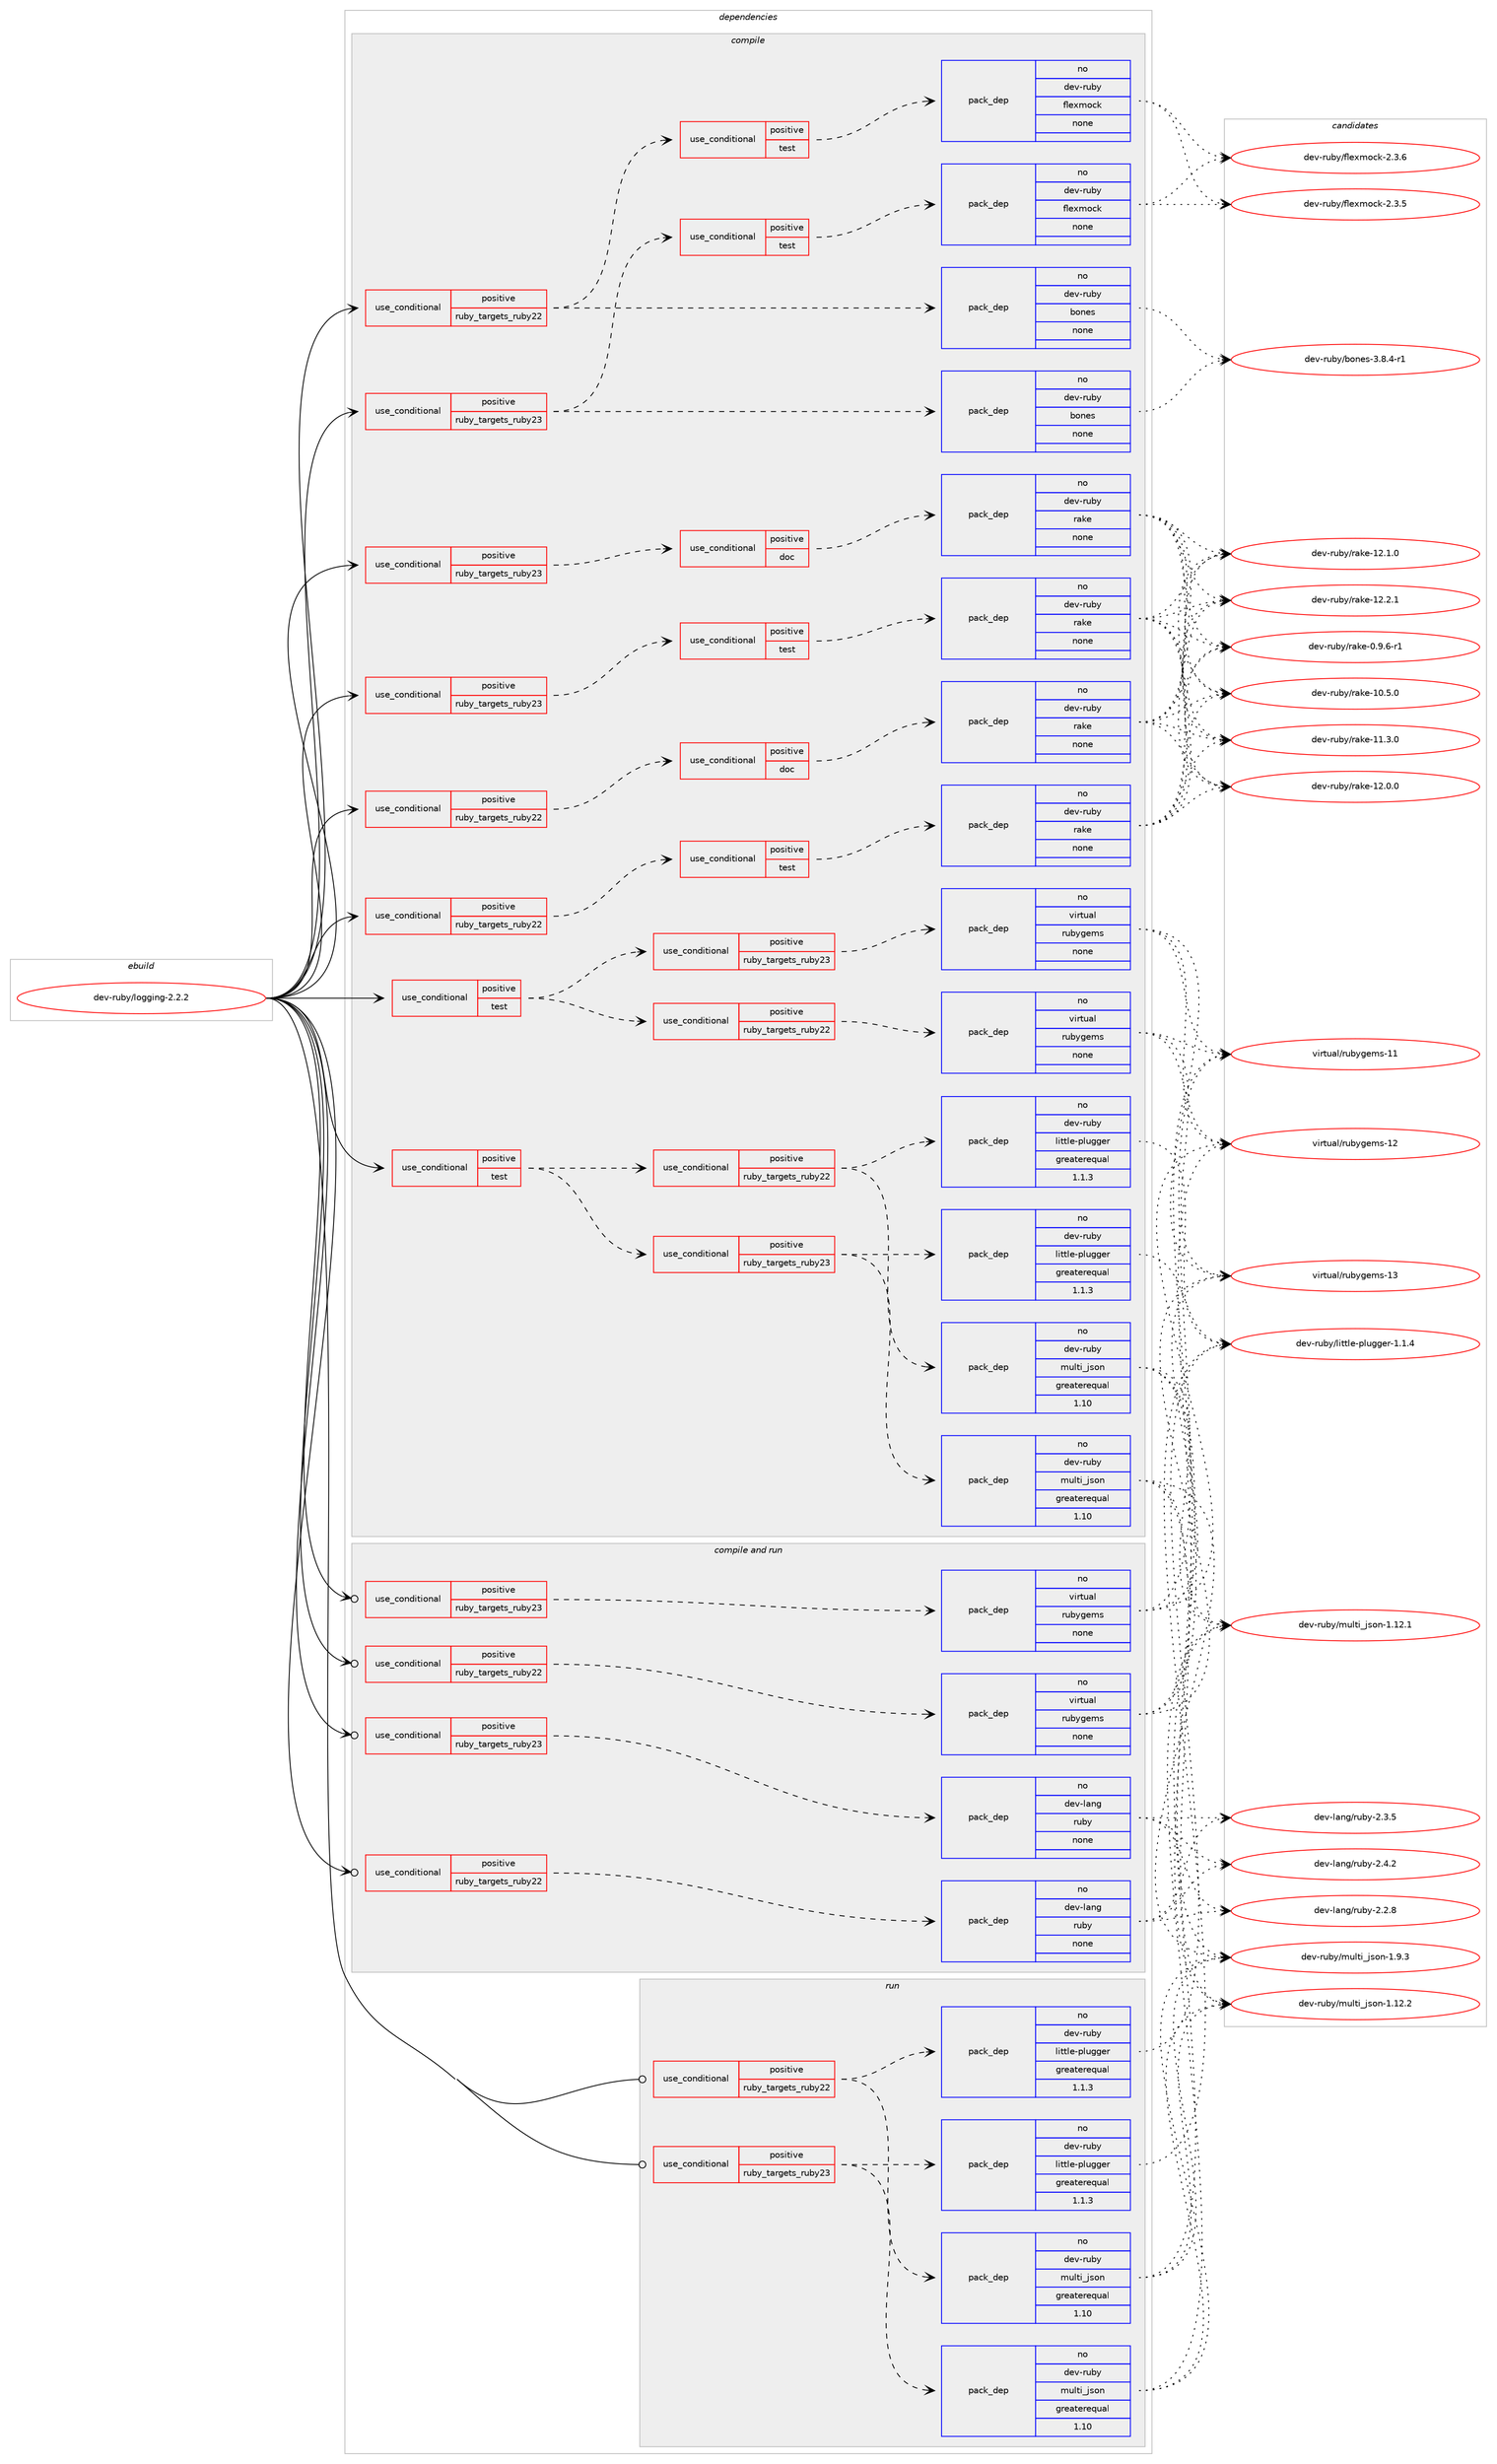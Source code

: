 digraph prolog {

# *************
# Graph options
# *************

newrank=true;
concentrate=true;
compound=true;
graph [rankdir=LR,fontname=Helvetica,fontsize=10,ranksep=1.5];#, ranksep=2.5, nodesep=0.2];
edge  [arrowhead=vee];
node  [fontname=Helvetica,fontsize=10];

# **********
# The ebuild
# **********

subgraph cluster_leftcol {
color=gray;
rank=same;
label=<<i>ebuild</i>>;
id [label="dev-ruby/logging-2.2.2", color=red, width=4, href="../dev-ruby/logging-2.2.2.svg"];
}

# ****************
# The dependencies
# ****************

subgraph cluster_midcol {
color=gray;
label=<<i>dependencies</i>>;
subgraph cluster_compile {
fillcolor="#eeeeee";
style=filled;
label=<<i>compile</i>>;
subgraph cond60792 {
dependency246035 [label=<<TABLE BORDER="0" CELLBORDER="1" CELLSPACING="0" CELLPADDING="4"><TR><TD ROWSPAN="3" CELLPADDING="10">use_conditional</TD></TR><TR><TD>positive</TD></TR><TR><TD>ruby_targets_ruby22</TD></TR></TABLE>>, shape=none, color=red];
subgraph cond60793 {
dependency246036 [label=<<TABLE BORDER="0" CELLBORDER="1" CELLSPACING="0" CELLPADDING="4"><TR><TD ROWSPAN="3" CELLPADDING="10">use_conditional</TD></TR><TR><TD>positive</TD></TR><TR><TD>doc</TD></TR></TABLE>>, shape=none, color=red];
subgraph pack181152 {
dependency246037 [label=<<TABLE BORDER="0" CELLBORDER="1" CELLSPACING="0" CELLPADDING="4" WIDTH="220"><TR><TD ROWSPAN="6" CELLPADDING="30">pack_dep</TD></TR><TR><TD WIDTH="110">no</TD></TR><TR><TD>dev-ruby</TD></TR><TR><TD>rake</TD></TR><TR><TD>none</TD></TR><TR><TD></TD></TR></TABLE>>, shape=none, color=blue];
}
dependency246036:e -> dependency246037:w [weight=20,style="dashed",arrowhead="vee"];
}
dependency246035:e -> dependency246036:w [weight=20,style="dashed",arrowhead="vee"];
}
id:e -> dependency246035:w [weight=20,style="solid",arrowhead="vee"];
subgraph cond60794 {
dependency246038 [label=<<TABLE BORDER="0" CELLBORDER="1" CELLSPACING="0" CELLPADDING="4"><TR><TD ROWSPAN="3" CELLPADDING="10">use_conditional</TD></TR><TR><TD>positive</TD></TR><TR><TD>ruby_targets_ruby22</TD></TR></TABLE>>, shape=none, color=red];
subgraph cond60795 {
dependency246039 [label=<<TABLE BORDER="0" CELLBORDER="1" CELLSPACING="0" CELLPADDING="4"><TR><TD ROWSPAN="3" CELLPADDING="10">use_conditional</TD></TR><TR><TD>positive</TD></TR><TR><TD>test</TD></TR></TABLE>>, shape=none, color=red];
subgraph pack181153 {
dependency246040 [label=<<TABLE BORDER="0" CELLBORDER="1" CELLSPACING="0" CELLPADDING="4" WIDTH="220"><TR><TD ROWSPAN="6" CELLPADDING="30">pack_dep</TD></TR><TR><TD WIDTH="110">no</TD></TR><TR><TD>dev-ruby</TD></TR><TR><TD>rake</TD></TR><TR><TD>none</TD></TR><TR><TD></TD></TR></TABLE>>, shape=none, color=blue];
}
dependency246039:e -> dependency246040:w [weight=20,style="dashed",arrowhead="vee"];
}
dependency246038:e -> dependency246039:w [weight=20,style="dashed",arrowhead="vee"];
}
id:e -> dependency246038:w [weight=20,style="solid",arrowhead="vee"];
subgraph cond60796 {
dependency246041 [label=<<TABLE BORDER="0" CELLBORDER="1" CELLSPACING="0" CELLPADDING="4"><TR><TD ROWSPAN="3" CELLPADDING="10">use_conditional</TD></TR><TR><TD>positive</TD></TR><TR><TD>ruby_targets_ruby22</TD></TR></TABLE>>, shape=none, color=red];
subgraph pack181154 {
dependency246042 [label=<<TABLE BORDER="0" CELLBORDER="1" CELLSPACING="0" CELLPADDING="4" WIDTH="220"><TR><TD ROWSPAN="6" CELLPADDING="30">pack_dep</TD></TR><TR><TD WIDTH="110">no</TD></TR><TR><TD>dev-ruby</TD></TR><TR><TD>bones</TD></TR><TR><TD>none</TD></TR><TR><TD></TD></TR></TABLE>>, shape=none, color=blue];
}
dependency246041:e -> dependency246042:w [weight=20,style="dashed",arrowhead="vee"];
subgraph cond60797 {
dependency246043 [label=<<TABLE BORDER="0" CELLBORDER="1" CELLSPACING="0" CELLPADDING="4"><TR><TD ROWSPAN="3" CELLPADDING="10">use_conditional</TD></TR><TR><TD>positive</TD></TR><TR><TD>test</TD></TR></TABLE>>, shape=none, color=red];
subgraph pack181155 {
dependency246044 [label=<<TABLE BORDER="0" CELLBORDER="1" CELLSPACING="0" CELLPADDING="4" WIDTH="220"><TR><TD ROWSPAN="6" CELLPADDING="30">pack_dep</TD></TR><TR><TD WIDTH="110">no</TD></TR><TR><TD>dev-ruby</TD></TR><TR><TD>flexmock</TD></TR><TR><TD>none</TD></TR><TR><TD></TD></TR></TABLE>>, shape=none, color=blue];
}
dependency246043:e -> dependency246044:w [weight=20,style="dashed",arrowhead="vee"];
}
dependency246041:e -> dependency246043:w [weight=20,style="dashed",arrowhead="vee"];
}
id:e -> dependency246041:w [weight=20,style="solid",arrowhead="vee"];
subgraph cond60798 {
dependency246045 [label=<<TABLE BORDER="0" CELLBORDER="1" CELLSPACING="0" CELLPADDING="4"><TR><TD ROWSPAN="3" CELLPADDING="10">use_conditional</TD></TR><TR><TD>positive</TD></TR><TR><TD>ruby_targets_ruby23</TD></TR></TABLE>>, shape=none, color=red];
subgraph cond60799 {
dependency246046 [label=<<TABLE BORDER="0" CELLBORDER="1" CELLSPACING="0" CELLPADDING="4"><TR><TD ROWSPAN="3" CELLPADDING="10">use_conditional</TD></TR><TR><TD>positive</TD></TR><TR><TD>doc</TD></TR></TABLE>>, shape=none, color=red];
subgraph pack181156 {
dependency246047 [label=<<TABLE BORDER="0" CELLBORDER="1" CELLSPACING="0" CELLPADDING="4" WIDTH="220"><TR><TD ROWSPAN="6" CELLPADDING="30">pack_dep</TD></TR><TR><TD WIDTH="110">no</TD></TR><TR><TD>dev-ruby</TD></TR><TR><TD>rake</TD></TR><TR><TD>none</TD></TR><TR><TD></TD></TR></TABLE>>, shape=none, color=blue];
}
dependency246046:e -> dependency246047:w [weight=20,style="dashed",arrowhead="vee"];
}
dependency246045:e -> dependency246046:w [weight=20,style="dashed",arrowhead="vee"];
}
id:e -> dependency246045:w [weight=20,style="solid",arrowhead="vee"];
subgraph cond60800 {
dependency246048 [label=<<TABLE BORDER="0" CELLBORDER="1" CELLSPACING="0" CELLPADDING="4"><TR><TD ROWSPAN="3" CELLPADDING="10">use_conditional</TD></TR><TR><TD>positive</TD></TR><TR><TD>ruby_targets_ruby23</TD></TR></TABLE>>, shape=none, color=red];
subgraph cond60801 {
dependency246049 [label=<<TABLE BORDER="0" CELLBORDER="1" CELLSPACING="0" CELLPADDING="4"><TR><TD ROWSPAN="3" CELLPADDING="10">use_conditional</TD></TR><TR><TD>positive</TD></TR><TR><TD>test</TD></TR></TABLE>>, shape=none, color=red];
subgraph pack181157 {
dependency246050 [label=<<TABLE BORDER="0" CELLBORDER="1" CELLSPACING="0" CELLPADDING="4" WIDTH="220"><TR><TD ROWSPAN="6" CELLPADDING="30">pack_dep</TD></TR><TR><TD WIDTH="110">no</TD></TR><TR><TD>dev-ruby</TD></TR><TR><TD>rake</TD></TR><TR><TD>none</TD></TR><TR><TD></TD></TR></TABLE>>, shape=none, color=blue];
}
dependency246049:e -> dependency246050:w [weight=20,style="dashed",arrowhead="vee"];
}
dependency246048:e -> dependency246049:w [weight=20,style="dashed",arrowhead="vee"];
}
id:e -> dependency246048:w [weight=20,style="solid",arrowhead="vee"];
subgraph cond60802 {
dependency246051 [label=<<TABLE BORDER="0" CELLBORDER="1" CELLSPACING="0" CELLPADDING="4"><TR><TD ROWSPAN="3" CELLPADDING="10">use_conditional</TD></TR><TR><TD>positive</TD></TR><TR><TD>ruby_targets_ruby23</TD></TR></TABLE>>, shape=none, color=red];
subgraph pack181158 {
dependency246052 [label=<<TABLE BORDER="0" CELLBORDER="1" CELLSPACING="0" CELLPADDING="4" WIDTH="220"><TR><TD ROWSPAN="6" CELLPADDING="30">pack_dep</TD></TR><TR><TD WIDTH="110">no</TD></TR><TR><TD>dev-ruby</TD></TR><TR><TD>bones</TD></TR><TR><TD>none</TD></TR><TR><TD></TD></TR></TABLE>>, shape=none, color=blue];
}
dependency246051:e -> dependency246052:w [weight=20,style="dashed",arrowhead="vee"];
subgraph cond60803 {
dependency246053 [label=<<TABLE BORDER="0" CELLBORDER="1" CELLSPACING="0" CELLPADDING="4"><TR><TD ROWSPAN="3" CELLPADDING="10">use_conditional</TD></TR><TR><TD>positive</TD></TR><TR><TD>test</TD></TR></TABLE>>, shape=none, color=red];
subgraph pack181159 {
dependency246054 [label=<<TABLE BORDER="0" CELLBORDER="1" CELLSPACING="0" CELLPADDING="4" WIDTH="220"><TR><TD ROWSPAN="6" CELLPADDING="30">pack_dep</TD></TR><TR><TD WIDTH="110">no</TD></TR><TR><TD>dev-ruby</TD></TR><TR><TD>flexmock</TD></TR><TR><TD>none</TD></TR><TR><TD></TD></TR></TABLE>>, shape=none, color=blue];
}
dependency246053:e -> dependency246054:w [weight=20,style="dashed",arrowhead="vee"];
}
dependency246051:e -> dependency246053:w [weight=20,style="dashed",arrowhead="vee"];
}
id:e -> dependency246051:w [weight=20,style="solid",arrowhead="vee"];
subgraph cond60804 {
dependency246055 [label=<<TABLE BORDER="0" CELLBORDER="1" CELLSPACING="0" CELLPADDING="4"><TR><TD ROWSPAN="3" CELLPADDING="10">use_conditional</TD></TR><TR><TD>positive</TD></TR><TR><TD>test</TD></TR></TABLE>>, shape=none, color=red];
subgraph cond60805 {
dependency246056 [label=<<TABLE BORDER="0" CELLBORDER="1" CELLSPACING="0" CELLPADDING="4"><TR><TD ROWSPAN="3" CELLPADDING="10">use_conditional</TD></TR><TR><TD>positive</TD></TR><TR><TD>ruby_targets_ruby22</TD></TR></TABLE>>, shape=none, color=red];
subgraph pack181160 {
dependency246057 [label=<<TABLE BORDER="0" CELLBORDER="1" CELLSPACING="0" CELLPADDING="4" WIDTH="220"><TR><TD ROWSPAN="6" CELLPADDING="30">pack_dep</TD></TR><TR><TD WIDTH="110">no</TD></TR><TR><TD>dev-ruby</TD></TR><TR><TD>little-plugger</TD></TR><TR><TD>greaterequal</TD></TR><TR><TD>1.1.3</TD></TR></TABLE>>, shape=none, color=blue];
}
dependency246056:e -> dependency246057:w [weight=20,style="dashed",arrowhead="vee"];
subgraph pack181161 {
dependency246058 [label=<<TABLE BORDER="0" CELLBORDER="1" CELLSPACING="0" CELLPADDING="4" WIDTH="220"><TR><TD ROWSPAN="6" CELLPADDING="30">pack_dep</TD></TR><TR><TD WIDTH="110">no</TD></TR><TR><TD>dev-ruby</TD></TR><TR><TD>multi_json</TD></TR><TR><TD>greaterequal</TD></TR><TR><TD>1.10</TD></TR></TABLE>>, shape=none, color=blue];
}
dependency246056:e -> dependency246058:w [weight=20,style="dashed",arrowhead="vee"];
}
dependency246055:e -> dependency246056:w [weight=20,style="dashed",arrowhead="vee"];
subgraph cond60806 {
dependency246059 [label=<<TABLE BORDER="0" CELLBORDER="1" CELLSPACING="0" CELLPADDING="4"><TR><TD ROWSPAN="3" CELLPADDING="10">use_conditional</TD></TR><TR><TD>positive</TD></TR><TR><TD>ruby_targets_ruby23</TD></TR></TABLE>>, shape=none, color=red];
subgraph pack181162 {
dependency246060 [label=<<TABLE BORDER="0" CELLBORDER="1" CELLSPACING="0" CELLPADDING="4" WIDTH="220"><TR><TD ROWSPAN="6" CELLPADDING="30">pack_dep</TD></TR><TR><TD WIDTH="110">no</TD></TR><TR><TD>dev-ruby</TD></TR><TR><TD>little-plugger</TD></TR><TR><TD>greaterequal</TD></TR><TR><TD>1.1.3</TD></TR></TABLE>>, shape=none, color=blue];
}
dependency246059:e -> dependency246060:w [weight=20,style="dashed",arrowhead="vee"];
subgraph pack181163 {
dependency246061 [label=<<TABLE BORDER="0" CELLBORDER="1" CELLSPACING="0" CELLPADDING="4" WIDTH="220"><TR><TD ROWSPAN="6" CELLPADDING="30">pack_dep</TD></TR><TR><TD WIDTH="110">no</TD></TR><TR><TD>dev-ruby</TD></TR><TR><TD>multi_json</TD></TR><TR><TD>greaterequal</TD></TR><TR><TD>1.10</TD></TR></TABLE>>, shape=none, color=blue];
}
dependency246059:e -> dependency246061:w [weight=20,style="dashed",arrowhead="vee"];
}
dependency246055:e -> dependency246059:w [weight=20,style="dashed",arrowhead="vee"];
}
id:e -> dependency246055:w [weight=20,style="solid",arrowhead="vee"];
subgraph cond60807 {
dependency246062 [label=<<TABLE BORDER="0" CELLBORDER="1" CELLSPACING="0" CELLPADDING="4"><TR><TD ROWSPAN="3" CELLPADDING="10">use_conditional</TD></TR><TR><TD>positive</TD></TR><TR><TD>test</TD></TR></TABLE>>, shape=none, color=red];
subgraph cond60808 {
dependency246063 [label=<<TABLE BORDER="0" CELLBORDER="1" CELLSPACING="0" CELLPADDING="4"><TR><TD ROWSPAN="3" CELLPADDING="10">use_conditional</TD></TR><TR><TD>positive</TD></TR><TR><TD>ruby_targets_ruby22</TD></TR></TABLE>>, shape=none, color=red];
subgraph pack181164 {
dependency246064 [label=<<TABLE BORDER="0" CELLBORDER="1" CELLSPACING="0" CELLPADDING="4" WIDTH="220"><TR><TD ROWSPAN="6" CELLPADDING="30">pack_dep</TD></TR><TR><TD WIDTH="110">no</TD></TR><TR><TD>virtual</TD></TR><TR><TD>rubygems</TD></TR><TR><TD>none</TD></TR><TR><TD></TD></TR></TABLE>>, shape=none, color=blue];
}
dependency246063:e -> dependency246064:w [weight=20,style="dashed",arrowhead="vee"];
}
dependency246062:e -> dependency246063:w [weight=20,style="dashed",arrowhead="vee"];
subgraph cond60809 {
dependency246065 [label=<<TABLE BORDER="0" CELLBORDER="1" CELLSPACING="0" CELLPADDING="4"><TR><TD ROWSPAN="3" CELLPADDING="10">use_conditional</TD></TR><TR><TD>positive</TD></TR><TR><TD>ruby_targets_ruby23</TD></TR></TABLE>>, shape=none, color=red];
subgraph pack181165 {
dependency246066 [label=<<TABLE BORDER="0" CELLBORDER="1" CELLSPACING="0" CELLPADDING="4" WIDTH="220"><TR><TD ROWSPAN="6" CELLPADDING="30">pack_dep</TD></TR><TR><TD WIDTH="110">no</TD></TR><TR><TD>virtual</TD></TR><TR><TD>rubygems</TD></TR><TR><TD>none</TD></TR><TR><TD></TD></TR></TABLE>>, shape=none, color=blue];
}
dependency246065:e -> dependency246066:w [weight=20,style="dashed",arrowhead="vee"];
}
dependency246062:e -> dependency246065:w [weight=20,style="dashed",arrowhead="vee"];
}
id:e -> dependency246062:w [weight=20,style="solid",arrowhead="vee"];
}
subgraph cluster_compileandrun {
fillcolor="#eeeeee";
style=filled;
label=<<i>compile and run</i>>;
subgraph cond60810 {
dependency246067 [label=<<TABLE BORDER="0" CELLBORDER="1" CELLSPACING="0" CELLPADDING="4"><TR><TD ROWSPAN="3" CELLPADDING="10">use_conditional</TD></TR><TR><TD>positive</TD></TR><TR><TD>ruby_targets_ruby22</TD></TR></TABLE>>, shape=none, color=red];
subgraph pack181166 {
dependency246068 [label=<<TABLE BORDER="0" CELLBORDER="1" CELLSPACING="0" CELLPADDING="4" WIDTH="220"><TR><TD ROWSPAN="6" CELLPADDING="30">pack_dep</TD></TR><TR><TD WIDTH="110">no</TD></TR><TR><TD>dev-lang</TD></TR><TR><TD>ruby</TD></TR><TR><TD>none</TD></TR><TR><TD></TD></TR></TABLE>>, shape=none, color=blue];
}
dependency246067:e -> dependency246068:w [weight=20,style="dashed",arrowhead="vee"];
}
id:e -> dependency246067:w [weight=20,style="solid",arrowhead="odotvee"];
subgraph cond60811 {
dependency246069 [label=<<TABLE BORDER="0" CELLBORDER="1" CELLSPACING="0" CELLPADDING="4"><TR><TD ROWSPAN="3" CELLPADDING="10">use_conditional</TD></TR><TR><TD>positive</TD></TR><TR><TD>ruby_targets_ruby22</TD></TR></TABLE>>, shape=none, color=red];
subgraph pack181167 {
dependency246070 [label=<<TABLE BORDER="0" CELLBORDER="1" CELLSPACING="0" CELLPADDING="4" WIDTH="220"><TR><TD ROWSPAN="6" CELLPADDING="30">pack_dep</TD></TR><TR><TD WIDTH="110">no</TD></TR><TR><TD>virtual</TD></TR><TR><TD>rubygems</TD></TR><TR><TD>none</TD></TR><TR><TD></TD></TR></TABLE>>, shape=none, color=blue];
}
dependency246069:e -> dependency246070:w [weight=20,style="dashed",arrowhead="vee"];
}
id:e -> dependency246069:w [weight=20,style="solid",arrowhead="odotvee"];
subgraph cond60812 {
dependency246071 [label=<<TABLE BORDER="0" CELLBORDER="1" CELLSPACING="0" CELLPADDING="4"><TR><TD ROWSPAN="3" CELLPADDING="10">use_conditional</TD></TR><TR><TD>positive</TD></TR><TR><TD>ruby_targets_ruby23</TD></TR></TABLE>>, shape=none, color=red];
subgraph pack181168 {
dependency246072 [label=<<TABLE BORDER="0" CELLBORDER="1" CELLSPACING="0" CELLPADDING="4" WIDTH="220"><TR><TD ROWSPAN="6" CELLPADDING="30">pack_dep</TD></TR><TR><TD WIDTH="110">no</TD></TR><TR><TD>dev-lang</TD></TR><TR><TD>ruby</TD></TR><TR><TD>none</TD></TR><TR><TD></TD></TR></TABLE>>, shape=none, color=blue];
}
dependency246071:e -> dependency246072:w [weight=20,style="dashed",arrowhead="vee"];
}
id:e -> dependency246071:w [weight=20,style="solid",arrowhead="odotvee"];
subgraph cond60813 {
dependency246073 [label=<<TABLE BORDER="0" CELLBORDER="1" CELLSPACING="0" CELLPADDING="4"><TR><TD ROWSPAN="3" CELLPADDING="10">use_conditional</TD></TR><TR><TD>positive</TD></TR><TR><TD>ruby_targets_ruby23</TD></TR></TABLE>>, shape=none, color=red];
subgraph pack181169 {
dependency246074 [label=<<TABLE BORDER="0" CELLBORDER="1" CELLSPACING="0" CELLPADDING="4" WIDTH="220"><TR><TD ROWSPAN="6" CELLPADDING="30">pack_dep</TD></TR><TR><TD WIDTH="110">no</TD></TR><TR><TD>virtual</TD></TR><TR><TD>rubygems</TD></TR><TR><TD>none</TD></TR><TR><TD></TD></TR></TABLE>>, shape=none, color=blue];
}
dependency246073:e -> dependency246074:w [weight=20,style="dashed",arrowhead="vee"];
}
id:e -> dependency246073:w [weight=20,style="solid",arrowhead="odotvee"];
}
subgraph cluster_run {
fillcolor="#eeeeee";
style=filled;
label=<<i>run</i>>;
subgraph cond60814 {
dependency246075 [label=<<TABLE BORDER="0" CELLBORDER="1" CELLSPACING="0" CELLPADDING="4"><TR><TD ROWSPAN="3" CELLPADDING="10">use_conditional</TD></TR><TR><TD>positive</TD></TR><TR><TD>ruby_targets_ruby22</TD></TR></TABLE>>, shape=none, color=red];
subgraph pack181170 {
dependency246076 [label=<<TABLE BORDER="0" CELLBORDER="1" CELLSPACING="0" CELLPADDING="4" WIDTH="220"><TR><TD ROWSPAN="6" CELLPADDING="30">pack_dep</TD></TR><TR><TD WIDTH="110">no</TD></TR><TR><TD>dev-ruby</TD></TR><TR><TD>little-plugger</TD></TR><TR><TD>greaterequal</TD></TR><TR><TD>1.1.3</TD></TR></TABLE>>, shape=none, color=blue];
}
dependency246075:e -> dependency246076:w [weight=20,style="dashed",arrowhead="vee"];
subgraph pack181171 {
dependency246077 [label=<<TABLE BORDER="0" CELLBORDER="1" CELLSPACING="0" CELLPADDING="4" WIDTH="220"><TR><TD ROWSPAN="6" CELLPADDING="30">pack_dep</TD></TR><TR><TD WIDTH="110">no</TD></TR><TR><TD>dev-ruby</TD></TR><TR><TD>multi_json</TD></TR><TR><TD>greaterequal</TD></TR><TR><TD>1.10</TD></TR></TABLE>>, shape=none, color=blue];
}
dependency246075:e -> dependency246077:w [weight=20,style="dashed",arrowhead="vee"];
}
id:e -> dependency246075:w [weight=20,style="solid",arrowhead="odot"];
subgraph cond60815 {
dependency246078 [label=<<TABLE BORDER="0" CELLBORDER="1" CELLSPACING="0" CELLPADDING="4"><TR><TD ROWSPAN="3" CELLPADDING="10">use_conditional</TD></TR><TR><TD>positive</TD></TR><TR><TD>ruby_targets_ruby23</TD></TR></TABLE>>, shape=none, color=red];
subgraph pack181172 {
dependency246079 [label=<<TABLE BORDER="0" CELLBORDER="1" CELLSPACING="0" CELLPADDING="4" WIDTH="220"><TR><TD ROWSPAN="6" CELLPADDING="30">pack_dep</TD></TR><TR><TD WIDTH="110">no</TD></TR><TR><TD>dev-ruby</TD></TR><TR><TD>little-plugger</TD></TR><TR><TD>greaterequal</TD></TR><TR><TD>1.1.3</TD></TR></TABLE>>, shape=none, color=blue];
}
dependency246078:e -> dependency246079:w [weight=20,style="dashed",arrowhead="vee"];
subgraph pack181173 {
dependency246080 [label=<<TABLE BORDER="0" CELLBORDER="1" CELLSPACING="0" CELLPADDING="4" WIDTH="220"><TR><TD ROWSPAN="6" CELLPADDING="30">pack_dep</TD></TR><TR><TD WIDTH="110">no</TD></TR><TR><TD>dev-ruby</TD></TR><TR><TD>multi_json</TD></TR><TR><TD>greaterequal</TD></TR><TR><TD>1.10</TD></TR></TABLE>>, shape=none, color=blue];
}
dependency246078:e -> dependency246080:w [weight=20,style="dashed",arrowhead="vee"];
}
id:e -> dependency246078:w [weight=20,style="solid",arrowhead="odot"];
}
}

# **************
# The candidates
# **************

subgraph cluster_choices {
rank=same;
color=gray;
label=<<i>candidates</i>>;

subgraph choice181152 {
color=black;
nodesep=1;
choice100101118451141179812147114971071014548465746544511449 [label="dev-ruby/rake-0.9.6-r1", color=red, width=4,href="../dev-ruby/rake-0.9.6-r1.svg"];
choice1001011184511411798121471149710710145494846534648 [label="dev-ruby/rake-10.5.0", color=red, width=4,href="../dev-ruby/rake-10.5.0.svg"];
choice1001011184511411798121471149710710145494946514648 [label="dev-ruby/rake-11.3.0", color=red, width=4,href="../dev-ruby/rake-11.3.0.svg"];
choice1001011184511411798121471149710710145495046484648 [label="dev-ruby/rake-12.0.0", color=red, width=4,href="../dev-ruby/rake-12.0.0.svg"];
choice1001011184511411798121471149710710145495046494648 [label="dev-ruby/rake-12.1.0", color=red, width=4,href="../dev-ruby/rake-12.1.0.svg"];
choice1001011184511411798121471149710710145495046504649 [label="dev-ruby/rake-12.2.1", color=red, width=4,href="../dev-ruby/rake-12.2.1.svg"];
dependency246037:e -> choice100101118451141179812147114971071014548465746544511449:w [style=dotted,weight="100"];
dependency246037:e -> choice1001011184511411798121471149710710145494846534648:w [style=dotted,weight="100"];
dependency246037:e -> choice1001011184511411798121471149710710145494946514648:w [style=dotted,weight="100"];
dependency246037:e -> choice1001011184511411798121471149710710145495046484648:w [style=dotted,weight="100"];
dependency246037:e -> choice1001011184511411798121471149710710145495046494648:w [style=dotted,weight="100"];
dependency246037:e -> choice1001011184511411798121471149710710145495046504649:w [style=dotted,weight="100"];
}
subgraph choice181153 {
color=black;
nodesep=1;
choice100101118451141179812147114971071014548465746544511449 [label="dev-ruby/rake-0.9.6-r1", color=red, width=4,href="../dev-ruby/rake-0.9.6-r1.svg"];
choice1001011184511411798121471149710710145494846534648 [label="dev-ruby/rake-10.5.0", color=red, width=4,href="../dev-ruby/rake-10.5.0.svg"];
choice1001011184511411798121471149710710145494946514648 [label="dev-ruby/rake-11.3.0", color=red, width=4,href="../dev-ruby/rake-11.3.0.svg"];
choice1001011184511411798121471149710710145495046484648 [label="dev-ruby/rake-12.0.0", color=red, width=4,href="../dev-ruby/rake-12.0.0.svg"];
choice1001011184511411798121471149710710145495046494648 [label="dev-ruby/rake-12.1.0", color=red, width=4,href="../dev-ruby/rake-12.1.0.svg"];
choice1001011184511411798121471149710710145495046504649 [label="dev-ruby/rake-12.2.1", color=red, width=4,href="../dev-ruby/rake-12.2.1.svg"];
dependency246040:e -> choice100101118451141179812147114971071014548465746544511449:w [style=dotted,weight="100"];
dependency246040:e -> choice1001011184511411798121471149710710145494846534648:w [style=dotted,weight="100"];
dependency246040:e -> choice1001011184511411798121471149710710145494946514648:w [style=dotted,weight="100"];
dependency246040:e -> choice1001011184511411798121471149710710145495046484648:w [style=dotted,weight="100"];
dependency246040:e -> choice1001011184511411798121471149710710145495046494648:w [style=dotted,weight="100"];
dependency246040:e -> choice1001011184511411798121471149710710145495046504649:w [style=dotted,weight="100"];
}
subgraph choice181154 {
color=black;
nodesep=1;
choice100101118451141179812147981111101011154551465646524511449 [label="dev-ruby/bones-3.8.4-r1", color=red, width=4,href="../dev-ruby/bones-3.8.4-r1.svg"];
dependency246042:e -> choice100101118451141179812147981111101011154551465646524511449:w [style=dotted,weight="100"];
}
subgraph choice181155 {
color=black;
nodesep=1;
choice10010111845114117981214710210810112010911199107455046514653 [label="dev-ruby/flexmock-2.3.5", color=red, width=4,href="../dev-ruby/flexmock-2.3.5.svg"];
choice10010111845114117981214710210810112010911199107455046514654 [label="dev-ruby/flexmock-2.3.6", color=red, width=4,href="../dev-ruby/flexmock-2.3.6.svg"];
dependency246044:e -> choice10010111845114117981214710210810112010911199107455046514653:w [style=dotted,weight="100"];
dependency246044:e -> choice10010111845114117981214710210810112010911199107455046514654:w [style=dotted,weight="100"];
}
subgraph choice181156 {
color=black;
nodesep=1;
choice100101118451141179812147114971071014548465746544511449 [label="dev-ruby/rake-0.9.6-r1", color=red, width=4,href="../dev-ruby/rake-0.9.6-r1.svg"];
choice1001011184511411798121471149710710145494846534648 [label="dev-ruby/rake-10.5.0", color=red, width=4,href="../dev-ruby/rake-10.5.0.svg"];
choice1001011184511411798121471149710710145494946514648 [label="dev-ruby/rake-11.3.0", color=red, width=4,href="../dev-ruby/rake-11.3.0.svg"];
choice1001011184511411798121471149710710145495046484648 [label="dev-ruby/rake-12.0.0", color=red, width=4,href="../dev-ruby/rake-12.0.0.svg"];
choice1001011184511411798121471149710710145495046494648 [label="dev-ruby/rake-12.1.0", color=red, width=4,href="../dev-ruby/rake-12.1.0.svg"];
choice1001011184511411798121471149710710145495046504649 [label="dev-ruby/rake-12.2.1", color=red, width=4,href="../dev-ruby/rake-12.2.1.svg"];
dependency246047:e -> choice100101118451141179812147114971071014548465746544511449:w [style=dotted,weight="100"];
dependency246047:e -> choice1001011184511411798121471149710710145494846534648:w [style=dotted,weight="100"];
dependency246047:e -> choice1001011184511411798121471149710710145494946514648:w [style=dotted,weight="100"];
dependency246047:e -> choice1001011184511411798121471149710710145495046484648:w [style=dotted,weight="100"];
dependency246047:e -> choice1001011184511411798121471149710710145495046494648:w [style=dotted,weight="100"];
dependency246047:e -> choice1001011184511411798121471149710710145495046504649:w [style=dotted,weight="100"];
}
subgraph choice181157 {
color=black;
nodesep=1;
choice100101118451141179812147114971071014548465746544511449 [label="dev-ruby/rake-0.9.6-r1", color=red, width=4,href="../dev-ruby/rake-0.9.6-r1.svg"];
choice1001011184511411798121471149710710145494846534648 [label="dev-ruby/rake-10.5.0", color=red, width=4,href="../dev-ruby/rake-10.5.0.svg"];
choice1001011184511411798121471149710710145494946514648 [label="dev-ruby/rake-11.3.0", color=red, width=4,href="../dev-ruby/rake-11.3.0.svg"];
choice1001011184511411798121471149710710145495046484648 [label="dev-ruby/rake-12.0.0", color=red, width=4,href="../dev-ruby/rake-12.0.0.svg"];
choice1001011184511411798121471149710710145495046494648 [label="dev-ruby/rake-12.1.0", color=red, width=4,href="../dev-ruby/rake-12.1.0.svg"];
choice1001011184511411798121471149710710145495046504649 [label="dev-ruby/rake-12.2.1", color=red, width=4,href="../dev-ruby/rake-12.2.1.svg"];
dependency246050:e -> choice100101118451141179812147114971071014548465746544511449:w [style=dotted,weight="100"];
dependency246050:e -> choice1001011184511411798121471149710710145494846534648:w [style=dotted,weight="100"];
dependency246050:e -> choice1001011184511411798121471149710710145494946514648:w [style=dotted,weight="100"];
dependency246050:e -> choice1001011184511411798121471149710710145495046484648:w [style=dotted,weight="100"];
dependency246050:e -> choice1001011184511411798121471149710710145495046494648:w [style=dotted,weight="100"];
dependency246050:e -> choice1001011184511411798121471149710710145495046504649:w [style=dotted,weight="100"];
}
subgraph choice181158 {
color=black;
nodesep=1;
choice100101118451141179812147981111101011154551465646524511449 [label="dev-ruby/bones-3.8.4-r1", color=red, width=4,href="../dev-ruby/bones-3.8.4-r1.svg"];
dependency246052:e -> choice100101118451141179812147981111101011154551465646524511449:w [style=dotted,weight="100"];
}
subgraph choice181159 {
color=black;
nodesep=1;
choice10010111845114117981214710210810112010911199107455046514653 [label="dev-ruby/flexmock-2.3.5", color=red, width=4,href="../dev-ruby/flexmock-2.3.5.svg"];
choice10010111845114117981214710210810112010911199107455046514654 [label="dev-ruby/flexmock-2.3.6", color=red, width=4,href="../dev-ruby/flexmock-2.3.6.svg"];
dependency246054:e -> choice10010111845114117981214710210810112010911199107455046514653:w [style=dotted,weight="100"];
dependency246054:e -> choice10010111845114117981214710210810112010911199107455046514654:w [style=dotted,weight="100"];
}
subgraph choice181160 {
color=black;
nodesep=1;
choice10010111845114117981214710810511611610810145112108117103103101114454946494652 [label="dev-ruby/little-plugger-1.1.4", color=red, width=4,href="../dev-ruby/little-plugger-1.1.4.svg"];
dependency246057:e -> choice10010111845114117981214710810511611610810145112108117103103101114454946494652:w [style=dotted,weight="100"];
}
subgraph choice181161 {
color=black;
nodesep=1;
choice1001011184511411798121471091171081161059510611511111045494649504649 [label="dev-ruby/multi_json-1.12.1", color=red, width=4,href="../dev-ruby/multi_json-1.12.1.svg"];
choice1001011184511411798121471091171081161059510611511111045494649504650 [label="dev-ruby/multi_json-1.12.2", color=red, width=4,href="../dev-ruby/multi_json-1.12.2.svg"];
choice10010111845114117981214710911710811610595106115111110454946574651 [label="dev-ruby/multi_json-1.9.3", color=red, width=4,href="../dev-ruby/multi_json-1.9.3.svg"];
dependency246058:e -> choice1001011184511411798121471091171081161059510611511111045494649504649:w [style=dotted,weight="100"];
dependency246058:e -> choice1001011184511411798121471091171081161059510611511111045494649504650:w [style=dotted,weight="100"];
dependency246058:e -> choice10010111845114117981214710911710811610595106115111110454946574651:w [style=dotted,weight="100"];
}
subgraph choice181162 {
color=black;
nodesep=1;
choice10010111845114117981214710810511611610810145112108117103103101114454946494652 [label="dev-ruby/little-plugger-1.1.4", color=red, width=4,href="../dev-ruby/little-plugger-1.1.4.svg"];
dependency246060:e -> choice10010111845114117981214710810511611610810145112108117103103101114454946494652:w [style=dotted,weight="100"];
}
subgraph choice181163 {
color=black;
nodesep=1;
choice1001011184511411798121471091171081161059510611511111045494649504649 [label="dev-ruby/multi_json-1.12.1", color=red, width=4,href="../dev-ruby/multi_json-1.12.1.svg"];
choice1001011184511411798121471091171081161059510611511111045494649504650 [label="dev-ruby/multi_json-1.12.2", color=red, width=4,href="../dev-ruby/multi_json-1.12.2.svg"];
choice10010111845114117981214710911710811610595106115111110454946574651 [label="dev-ruby/multi_json-1.9.3", color=red, width=4,href="../dev-ruby/multi_json-1.9.3.svg"];
dependency246061:e -> choice1001011184511411798121471091171081161059510611511111045494649504649:w [style=dotted,weight="100"];
dependency246061:e -> choice1001011184511411798121471091171081161059510611511111045494649504650:w [style=dotted,weight="100"];
dependency246061:e -> choice10010111845114117981214710911710811610595106115111110454946574651:w [style=dotted,weight="100"];
}
subgraph choice181164 {
color=black;
nodesep=1;
choice118105114116117971084711411798121103101109115454949 [label="virtual/rubygems-11", color=red, width=4,href="../virtual/rubygems-11.svg"];
choice118105114116117971084711411798121103101109115454950 [label="virtual/rubygems-12", color=red, width=4,href="../virtual/rubygems-12.svg"];
choice118105114116117971084711411798121103101109115454951 [label="virtual/rubygems-13", color=red, width=4,href="../virtual/rubygems-13.svg"];
dependency246064:e -> choice118105114116117971084711411798121103101109115454949:w [style=dotted,weight="100"];
dependency246064:e -> choice118105114116117971084711411798121103101109115454950:w [style=dotted,weight="100"];
dependency246064:e -> choice118105114116117971084711411798121103101109115454951:w [style=dotted,weight="100"];
}
subgraph choice181165 {
color=black;
nodesep=1;
choice118105114116117971084711411798121103101109115454949 [label="virtual/rubygems-11", color=red, width=4,href="../virtual/rubygems-11.svg"];
choice118105114116117971084711411798121103101109115454950 [label="virtual/rubygems-12", color=red, width=4,href="../virtual/rubygems-12.svg"];
choice118105114116117971084711411798121103101109115454951 [label="virtual/rubygems-13", color=red, width=4,href="../virtual/rubygems-13.svg"];
dependency246066:e -> choice118105114116117971084711411798121103101109115454949:w [style=dotted,weight="100"];
dependency246066:e -> choice118105114116117971084711411798121103101109115454950:w [style=dotted,weight="100"];
dependency246066:e -> choice118105114116117971084711411798121103101109115454951:w [style=dotted,weight="100"];
}
subgraph choice181166 {
color=black;
nodesep=1;
choice10010111845108971101034711411798121455046504656 [label="dev-lang/ruby-2.2.8", color=red, width=4,href="../dev-lang/ruby-2.2.8.svg"];
choice10010111845108971101034711411798121455046514653 [label="dev-lang/ruby-2.3.5", color=red, width=4,href="../dev-lang/ruby-2.3.5.svg"];
choice10010111845108971101034711411798121455046524650 [label="dev-lang/ruby-2.4.2", color=red, width=4,href="../dev-lang/ruby-2.4.2.svg"];
dependency246068:e -> choice10010111845108971101034711411798121455046504656:w [style=dotted,weight="100"];
dependency246068:e -> choice10010111845108971101034711411798121455046514653:w [style=dotted,weight="100"];
dependency246068:e -> choice10010111845108971101034711411798121455046524650:w [style=dotted,weight="100"];
}
subgraph choice181167 {
color=black;
nodesep=1;
choice118105114116117971084711411798121103101109115454949 [label="virtual/rubygems-11", color=red, width=4,href="../virtual/rubygems-11.svg"];
choice118105114116117971084711411798121103101109115454950 [label="virtual/rubygems-12", color=red, width=4,href="../virtual/rubygems-12.svg"];
choice118105114116117971084711411798121103101109115454951 [label="virtual/rubygems-13", color=red, width=4,href="../virtual/rubygems-13.svg"];
dependency246070:e -> choice118105114116117971084711411798121103101109115454949:w [style=dotted,weight="100"];
dependency246070:e -> choice118105114116117971084711411798121103101109115454950:w [style=dotted,weight="100"];
dependency246070:e -> choice118105114116117971084711411798121103101109115454951:w [style=dotted,weight="100"];
}
subgraph choice181168 {
color=black;
nodesep=1;
choice10010111845108971101034711411798121455046504656 [label="dev-lang/ruby-2.2.8", color=red, width=4,href="../dev-lang/ruby-2.2.8.svg"];
choice10010111845108971101034711411798121455046514653 [label="dev-lang/ruby-2.3.5", color=red, width=4,href="../dev-lang/ruby-2.3.5.svg"];
choice10010111845108971101034711411798121455046524650 [label="dev-lang/ruby-2.4.2", color=red, width=4,href="../dev-lang/ruby-2.4.2.svg"];
dependency246072:e -> choice10010111845108971101034711411798121455046504656:w [style=dotted,weight="100"];
dependency246072:e -> choice10010111845108971101034711411798121455046514653:w [style=dotted,weight="100"];
dependency246072:e -> choice10010111845108971101034711411798121455046524650:w [style=dotted,weight="100"];
}
subgraph choice181169 {
color=black;
nodesep=1;
choice118105114116117971084711411798121103101109115454949 [label="virtual/rubygems-11", color=red, width=4,href="../virtual/rubygems-11.svg"];
choice118105114116117971084711411798121103101109115454950 [label="virtual/rubygems-12", color=red, width=4,href="../virtual/rubygems-12.svg"];
choice118105114116117971084711411798121103101109115454951 [label="virtual/rubygems-13", color=red, width=4,href="../virtual/rubygems-13.svg"];
dependency246074:e -> choice118105114116117971084711411798121103101109115454949:w [style=dotted,weight="100"];
dependency246074:e -> choice118105114116117971084711411798121103101109115454950:w [style=dotted,weight="100"];
dependency246074:e -> choice118105114116117971084711411798121103101109115454951:w [style=dotted,weight="100"];
}
subgraph choice181170 {
color=black;
nodesep=1;
choice10010111845114117981214710810511611610810145112108117103103101114454946494652 [label="dev-ruby/little-plugger-1.1.4", color=red, width=4,href="../dev-ruby/little-plugger-1.1.4.svg"];
dependency246076:e -> choice10010111845114117981214710810511611610810145112108117103103101114454946494652:w [style=dotted,weight="100"];
}
subgraph choice181171 {
color=black;
nodesep=1;
choice1001011184511411798121471091171081161059510611511111045494649504649 [label="dev-ruby/multi_json-1.12.1", color=red, width=4,href="../dev-ruby/multi_json-1.12.1.svg"];
choice1001011184511411798121471091171081161059510611511111045494649504650 [label="dev-ruby/multi_json-1.12.2", color=red, width=4,href="../dev-ruby/multi_json-1.12.2.svg"];
choice10010111845114117981214710911710811610595106115111110454946574651 [label="dev-ruby/multi_json-1.9.3", color=red, width=4,href="../dev-ruby/multi_json-1.9.3.svg"];
dependency246077:e -> choice1001011184511411798121471091171081161059510611511111045494649504649:w [style=dotted,weight="100"];
dependency246077:e -> choice1001011184511411798121471091171081161059510611511111045494649504650:w [style=dotted,weight="100"];
dependency246077:e -> choice10010111845114117981214710911710811610595106115111110454946574651:w [style=dotted,weight="100"];
}
subgraph choice181172 {
color=black;
nodesep=1;
choice10010111845114117981214710810511611610810145112108117103103101114454946494652 [label="dev-ruby/little-plugger-1.1.4", color=red, width=4,href="../dev-ruby/little-plugger-1.1.4.svg"];
dependency246079:e -> choice10010111845114117981214710810511611610810145112108117103103101114454946494652:w [style=dotted,weight="100"];
}
subgraph choice181173 {
color=black;
nodesep=1;
choice1001011184511411798121471091171081161059510611511111045494649504649 [label="dev-ruby/multi_json-1.12.1", color=red, width=4,href="../dev-ruby/multi_json-1.12.1.svg"];
choice1001011184511411798121471091171081161059510611511111045494649504650 [label="dev-ruby/multi_json-1.12.2", color=red, width=4,href="../dev-ruby/multi_json-1.12.2.svg"];
choice10010111845114117981214710911710811610595106115111110454946574651 [label="dev-ruby/multi_json-1.9.3", color=red, width=4,href="../dev-ruby/multi_json-1.9.3.svg"];
dependency246080:e -> choice1001011184511411798121471091171081161059510611511111045494649504649:w [style=dotted,weight="100"];
dependency246080:e -> choice1001011184511411798121471091171081161059510611511111045494649504650:w [style=dotted,weight="100"];
dependency246080:e -> choice10010111845114117981214710911710811610595106115111110454946574651:w [style=dotted,weight="100"];
}
}

}
